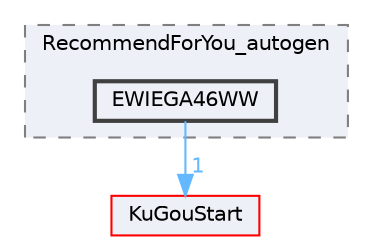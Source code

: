digraph "EWIEGA46WW"
{
 // LATEX_PDF_SIZE
  bgcolor="transparent";
  edge [fontname=Helvetica,fontsize=10,labelfontname=Helvetica,labelfontsize=10];
  node [fontname=Helvetica,fontsize=10,shape=box,height=0.2,width=0.4];
  compound=true
  subgraph clusterdir_fed54f93b4167b974ddcf4ba446891cd {
    graph [ bgcolor="#edf0f7", pencolor="grey50", label="RecommendForYou_autogen", fontname=Helvetica,fontsize=10 style="filled,dashed", URL="dir_fed54f93b4167b974ddcf4ba446891cd.html",tooltip=""]
  dir_0ccc04b8883fc5dcd1addeae79de8a28 [label="EWIEGA46WW", fillcolor="#edf0f7", color="grey25", style="filled,bold", URL="dir_0ccc04b8883fc5dcd1addeae79de8a28.html",tooltip=""];
  }
  dir_e60601b218beddc6af0778ac41ea9cb2 [label="KuGouStart", fillcolor="#edf0f7", color="red", style="filled", URL="dir_e60601b218beddc6af0778ac41ea9cb2.html",tooltip=""];
  dir_0ccc04b8883fc5dcd1addeae79de8a28->dir_e60601b218beddc6af0778ac41ea9cb2 [headlabel="1", labeldistance=1.5 headhref="dir_000105_000172.html" href="dir_000105_000172.html" color="steelblue1" fontcolor="steelblue1"];
}
